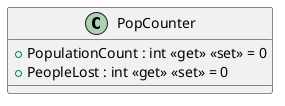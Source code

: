 @startuml
class PopCounter {
    + PopulationCount : int <<get>> <<set>> = 0
    + PeopleLost : int <<get>> <<set>> = 0
}
@enduml
